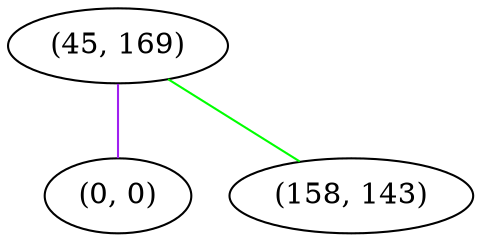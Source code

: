graph "" {
"(45, 169)";
"(0, 0)";
"(158, 143)";
"(45, 169)" -- "(0, 0)"  [color=purple, key=0, weight=4];
"(45, 169)" -- "(158, 143)"  [color=green, key=0, weight=2];
}

